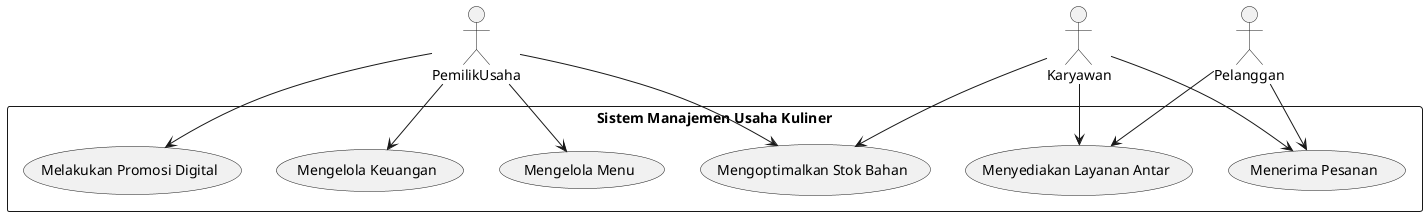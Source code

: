 @startuml

actor PemilikUsaha
actor Pelanggan
actor Karyawan

rectangle "Sistem Manajemen Usaha Kuliner" {
    usecase "Mengelola Menu" as UC1
    usecase "Menerima Pesanan" as UC2
    usecase "Menyediakan Layanan Antar" as UC3
    usecase "Mengelola Keuangan" as UC4
    usecase "Mengoptimalkan Stok Bahan" as UC5
    usecase "Melakukan Promosi Digital" as UC6
}

PemilikUsaha --> UC1
PemilikUsaha --> UC4
PemilikUsaha --> UC5
PemilikUsaha --> UC6
Pelanggan --> UC2
Pelanggan --> UC3
Karyawan --> UC2
Karyawan --> UC3
Karyawan --> UC5

@enduml